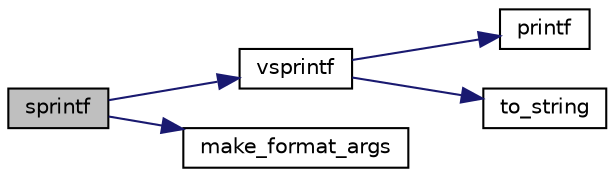 digraph "sprintf"
{
  edge [fontname="Helvetica",fontsize="10",labelfontname="Helvetica",labelfontsize="10"];
  node [fontname="Helvetica",fontsize="10",shape=record];
  rankdir="LR";
  Node1 [label="sprintf",height=0.2,width=0.4,color="black", fillcolor="grey75", style="filled" fontcolor="black"];
  Node1 -> Node2 [color="midnightblue",fontsize="10",style="solid",fontname="Helvetica"];
  Node2 [label="vsprintf",height=0.2,width=0.4,color="black", fillcolor="white", style="filled",URL="$printf_8h.html#a6e2816e8251fa2710cc600863d93dddb"];
  Node2 -> Node3 [color="midnightblue",fontsize="10",style="solid",fontname="Helvetica"];
  Node3 [label="printf",height=0.2,width=0.4,color="black", fillcolor="white", style="filled",URL="$printf_8h.html#acf8661934d19c3adc4cadd95a1f2387a"];
  Node2 -> Node4 [color="midnightblue",fontsize="10",style="solid",fontname="Helvetica"];
  Node4 [label="to_string",height=0.2,width=0.4,color="black", fillcolor="white", style="filled",URL="$format_8h.html#afe05b087244838ced775fa3f28134c34"];
  Node1 -> Node5 [color="midnightblue",fontsize="10",style="solid",fontname="Helvetica"];
  Node5 [label="make_format_args",height=0.2,width=0.4,color="black", fillcolor="white", style="filled",URL="$vendor_2spdlog_2include_2spdlog_2fmt_2bundled_2_core_8h.html#a152ae8803b5ab9ca235a32807800581f"];
}
